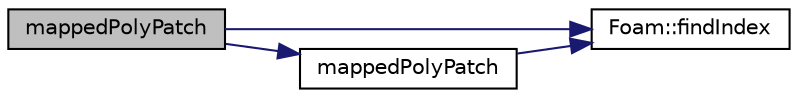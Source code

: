 digraph "mappedPolyPatch"
{
  bgcolor="transparent";
  edge [fontname="Helvetica",fontsize="10",labelfontname="Helvetica",labelfontsize="10"];
  node [fontname="Helvetica",fontsize="10",shape=record];
  rankdir="LR";
  Node14 [label="mappedPolyPatch",height=0.2,width=0.4,color="black", fillcolor="grey75", style="filled", fontcolor="black"];
  Node14 -> Node15 [color="midnightblue",fontsize="10",style="solid",fontname="Helvetica"];
  Node15 [label="Foam::findIndex",height=0.2,width=0.4,color="black",URL="$a21851.html#ac16695f83f370df159eed19f92d095fb",tooltip="Find first occurence of given element and return index,. "];
  Node14 -> Node16 [color="midnightblue",fontsize="10",style="solid",fontname="Helvetica"];
  Node16 [label="mappedPolyPatch",height=0.2,width=0.4,color="black",URL="$a26237.html#a3204b30aa6f9ab05950a8dc142b4a6a3",tooltip="Construct from components. "];
  Node16 -> Node15 [color="midnightblue",fontsize="10",style="solid",fontname="Helvetica"];
}
